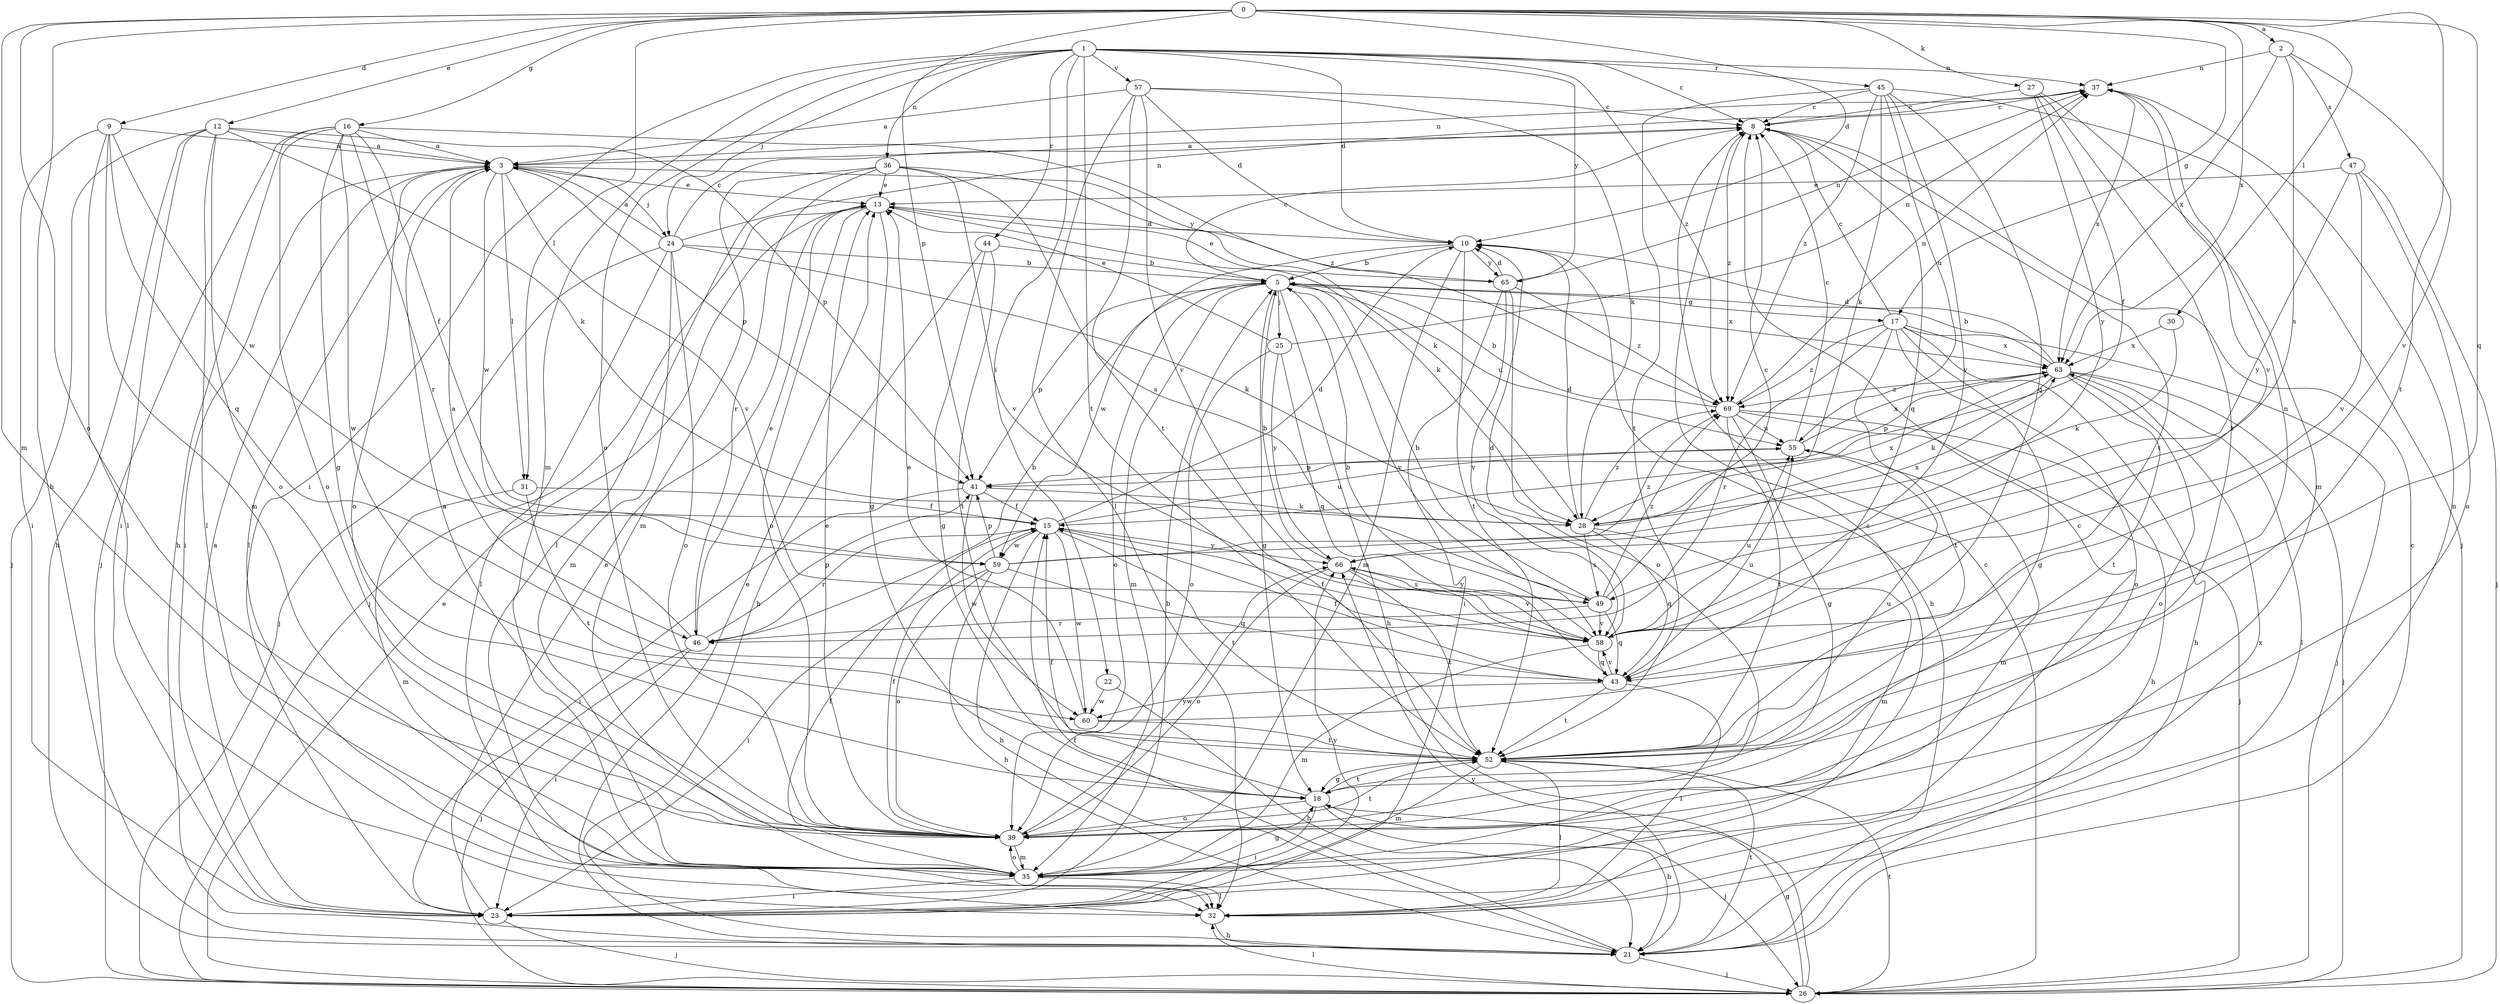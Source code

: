 strict digraph  {
0;
1;
2;
3;
5;
8;
9;
10;
12;
13;
15;
16;
17;
18;
21;
22;
23;
24;
25;
26;
27;
28;
30;
31;
32;
35;
36;
37;
39;
41;
43;
44;
45;
46;
47;
49;
52;
55;
57;
58;
59;
60;
63;
65;
66;
69;
0 -> 2  [label=a];
0 -> 9  [label=d];
0 -> 10  [label=d];
0 -> 12  [label=e];
0 -> 16  [label=g];
0 -> 17  [label=g];
0 -> 21  [label=h];
0 -> 27  [label=k];
0 -> 30  [label=l];
0 -> 31  [label=l];
0 -> 35  [label=m];
0 -> 39  [label=o];
0 -> 41  [label=p];
0 -> 43  [label=q];
0 -> 52  [label=t];
0 -> 63  [label=x];
1 -> 8  [label=c];
1 -> 10  [label=d];
1 -> 22  [label=i];
1 -> 23  [label=i];
1 -> 24  [label=j];
1 -> 35  [label=m];
1 -> 36  [label=n];
1 -> 37  [label=n];
1 -> 39  [label=o];
1 -> 44  [label=r];
1 -> 45  [label=r];
1 -> 52  [label=t];
1 -> 57  [label=v];
1 -> 65  [label=y];
1 -> 69  [label=z];
2 -> 37  [label=n];
2 -> 47  [label=s];
2 -> 49  [label=s];
2 -> 58  [label=v];
2 -> 63  [label=x];
3 -> 13  [label=e];
3 -> 23  [label=i];
3 -> 24  [label=j];
3 -> 31  [label=l];
3 -> 32  [label=l];
3 -> 37  [label=n];
3 -> 39  [label=o];
3 -> 41  [label=p];
3 -> 58  [label=v];
3 -> 59  [label=w];
3 -> 65  [label=y];
5 -> 8  [label=c];
5 -> 17  [label=g];
5 -> 18  [label=g];
5 -> 21  [label=h];
5 -> 25  [label=j];
5 -> 35  [label=m];
5 -> 39  [label=o];
5 -> 41  [label=p];
5 -> 55  [label=u];
5 -> 58  [label=v];
5 -> 63  [label=x];
8 -> 3  [label=a];
8 -> 43  [label=q];
8 -> 52  [label=t];
8 -> 69  [label=z];
9 -> 3  [label=a];
9 -> 23  [label=i];
9 -> 32  [label=l];
9 -> 35  [label=m];
9 -> 43  [label=q];
9 -> 59  [label=w];
10 -> 5  [label=b];
10 -> 21  [label=h];
10 -> 35  [label=m];
10 -> 52  [label=t];
10 -> 59  [label=w];
10 -> 65  [label=y];
12 -> 3  [label=a];
12 -> 21  [label=h];
12 -> 23  [label=i];
12 -> 26  [label=j];
12 -> 28  [label=k];
12 -> 32  [label=l];
12 -> 39  [label=o];
12 -> 41  [label=p];
13 -> 10  [label=d];
13 -> 18  [label=g];
13 -> 26  [label=j];
13 -> 28  [label=k];
13 -> 39  [label=o];
15 -> 10  [label=d];
15 -> 21  [label=h];
15 -> 46  [label=r];
15 -> 52  [label=t];
15 -> 55  [label=u];
15 -> 59  [label=w];
15 -> 60  [label=w];
15 -> 66  [label=y];
16 -> 3  [label=a];
16 -> 15  [label=f];
16 -> 18  [label=g];
16 -> 21  [label=h];
16 -> 26  [label=j];
16 -> 39  [label=o];
16 -> 46  [label=r];
16 -> 60  [label=w];
16 -> 69  [label=z];
17 -> 8  [label=c];
17 -> 18  [label=g];
17 -> 21  [label=h];
17 -> 26  [label=j];
17 -> 39  [label=o];
17 -> 46  [label=r];
17 -> 52  [label=t];
17 -> 63  [label=x];
17 -> 69  [label=z];
18 -> 15  [label=f];
18 -> 21  [label=h];
18 -> 23  [label=i];
18 -> 26  [label=j];
18 -> 39  [label=o];
18 -> 52  [label=t];
21 -> 8  [label=c];
21 -> 13  [label=e];
21 -> 15  [label=f];
21 -> 26  [label=j];
21 -> 52  [label=t];
22 -> 21  [label=h];
22 -> 60  [label=w];
23 -> 3  [label=a];
23 -> 5  [label=b];
23 -> 8  [label=c];
23 -> 13  [label=e];
23 -> 26  [label=j];
23 -> 63  [label=x];
23 -> 66  [label=y];
24 -> 3  [label=a];
24 -> 5  [label=b];
24 -> 8  [label=c];
24 -> 26  [label=j];
24 -> 28  [label=k];
24 -> 32  [label=l];
24 -> 35  [label=m];
24 -> 37  [label=n];
24 -> 39  [label=o];
25 -> 13  [label=e];
25 -> 37  [label=n];
25 -> 39  [label=o];
25 -> 43  [label=q];
25 -> 66  [label=y];
26 -> 8  [label=c];
26 -> 13  [label=e];
26 -> 18  [label=g];
26 -> 32  [label=l];
26 -> 52  [label=t];
26 -> 66  [label=y];
27 -> 8  [label=c];
27 -> 15  [label=f];
27 -> 35  [label=m];
27 -> 52  [label=t];
27 -> 66  [label=y];
28 -> 10  [label=d];
28 -> 35  [label=m];
28 -> 43  [label=q];
28 -> 49  [label=s];
28 -> 63  [label=x];
28 -> 69  [label=z];
30 -> 28  [label=k];
30 -> 63  [label=x];
31 -> 15  [label=f];
31 -> 35  [label=m];
31 -> 52  [label=t];
32 -> 8  [label=c];
32 -> 21  [label=h];
32 -> 37  [label=n];
35 -> 15  [label=f];
35 -> 18  [label=g];
35 -> 23  [label=i];
35 -> 32  [label=l];
35 -> 39  [label=o];
36 -> 13  [label=e];
36 -> 28  [label=k];
36 -> 32  [label=l];
36 -> 35  [label=m];
36 -> 46  [label=r];
36 -> 49  [label=s];
36 -> 58  [label=v];
37 -> 8  [label=c];
37 -> 58  [label=v];
37 -> 63  [label=x];
39 -> 3  [label=a];
39 -> 13  [label=e];
39 -> 15  [label=f];
39 -> 35  [label=m];
39 -> 52  [label=t];
39 -> 66  [label=y];
41 -> 15  [label=f];
41 -> 23  [label=i];
41 -> 28  [label=k];
41 -> 60  [label=w];
43 -> 15  [label=f];
43 -> 32  [label=l];
43 -> 52  [label=t];
43 -> 55  [label=u];
43 -> 58  [label=v];
43 -> 60  [label=w];
44 -> 5  [label=b];
44 -> 18  [label=g];
44 -> 21  [label=h];
44 -> 52  [label=t];
45 -> 8  [label=c];
45 -> 26  [label=j];
45 -> 28  [label=k];
45 -> 43  [label=q];
45 -> 52  [label=t];
45 -> 55  [label=u];
45 -> 58  [label=v];
45 -> 69  [label=z];
46 -> 3  [label=a];
46 -> 5  [label=b];
46 -> 13  [label=e];
46 -> 23  [label=i];
46 -> 26  [label=j];
46 -> 41  [label=p];
47 -> 13  [label=e];
47 -> 26  [label=j];
47 -> 39  [label=o];
47 -> 58  [label=v];
47 -> 66  [label=y];
49 -> 5  [label=b];
49 -> 8  [label=c];
49 -> 43  [label=q];
49 -> 46  [label=r];
49 -> 58  [label=v];
49 -> 66  [label=y];
49 -> 69  [label=z];
52 -> 18  [label=g];
52 -> 32  [label=l];
52 -> 35  [label=m];
52 -> 55  [label=u];
55 -> 8  [label=c];
55 -> 35  [label=m];
55 -> 41  [label=p];
55 -> 63  [label=x];
57 -> 3  [label=a];
57 -> 8  [label=c];
57 -> 10  [label=d];
57 -> 28  [label=k];
57 -> 32  [label=l];
57 -> 52  [label=t];
57 -> 58  [label=v];
58 -> 5  [label=b];
58 -> 10  [label=d];
58 -> 15  [label=f];
58 -> 35  [label=m];
58 -> 43  [label=q];
58 -> 55  [label=u];
59 -> 21  [label=h];
59 -> 23  [label=i];
59 -> 39  [label=o];
59 -> 41  [label=p];
59 -> 43  [label=q];
59 -> 63  [label=x];
59 -> 69  [label=z];
60 -> 13  [label=e];
60 -> 37  [label=n];
60 -> 52  [label=t];
63 -> 5  [label=b];
63 -> 10  [label=d];
63 -> 26  [label=j];
63 -> 28  [label=k];
63 -> 32  [label=l];
63 -> 39  [label=o];
63 -> 41  [label=p];
63 -> 52  [label=t];
63 -> 69  [label=z];
65 -> 10  [label=d];
65 -> 13  [label=e];
65 -> 23  [label=i];
65 -> 37  [label=n];
65 -> 39  [label=o];
65 -> 58  [label=v];
65 -> 69  [label=z];
66 -> 5  [label=b];
66 -> 39  [label=o];
66 -> 49  [label=s];
66 -> 52  [label=t];
66 -> 58  [label=v];
69 -> 5  [label=b];
69 -> 18  [label=g];
69 -> 21  [label=h];
69 -> 26  [label=j];
69 -> 37  [label=n];
69 -> 52  [label=t];
69 -> 55  [label=u];
}
